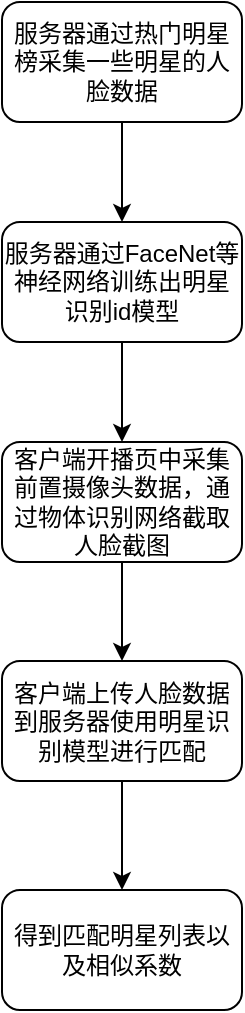 <mxfile version="16.5.6" type="github" pages="3">
  <diagram id="hFA5m3MKP3rRqHJ6pxQ6" name="Page-1">
    <mxGraphModel dx="1422" dy="761" grid="0" gridSize="10" guides="1" tooltips="1" connect="1" arrows="1" fold="1" page="1" pageScale="1" pageWidth="1169" pageHeight="827" math="0" shadow="0">
      <root>
        <mxCell id="0" />
        <mxCell id="1" parent="0" />
        <mxCell id="bk4jM8zIOuM2MzvCMT-Z-3" style="edgeStyle=orthogonalEdgeStyle;rounded=0;orthogonalLoop=1;jettySize=auto;html=1;exitX=0.5;exitY=1;exitDx=0;exitDy=0;" edge="1" parent="1" source="bk4jM8zIOuM2MzvCMT-Z-1" target="bk4jM8zIOuM2MzvCMT-Z-2">
          <mxGeometry relative="1" as="geometry" />
        </mxCell>
        <mxCell id="bk4jM8zIOuM2MzvCMT-Z-1" value="服务器通过热门明星榜采集一些明星的人脸数据" style="rounded=1;whiteSpace=wrap;html=1;" vertex="1" parent="1">
          <mxGeometry x="490" y="54" width="120" height="60" as="geometry" />
        </mxCell>
        <mxCell id="bk4jM8zIOuM2MzvCMT-Z-5" style="edgeStyle=orthogonalEdgeStyle;rounded=0;orthogonalLoop=1;jettySize=auto;html=1;exitX=0.5;exitY=1;exitDx=0;exitDy=0;" edge="1" parent="1" source="bk4jM8zIOuM2MzvCMT-Z-2" target="bk4jM8zIOuM2MzvCMT-Z-4">
          <mxGeometry relative="1" as="geometry" />
        </mxCell>
        <mxCell id="bk4jM8zIOuM2MzvCMT-Z-2" value="服务器通过FaceNet等神经网络训练出明星识别id模型" style="rounded=1;whiteSpace=wrap;html=1;" vertex="1" parent="1">
          <mxGeometry x="490" y="164" width="120" height="60" as="geometry" />
        </mxCell>
        <mxCell id="bk4jM8zIOuM2MzvCMT-Z-7" style="edgeStyle=orthogonalEdgeStyle;rounded=0;orthogonalLoop=1;jettySize=auto;html=1;exitX=0.5;exitY=1;exitDx=0;exitDy=0;" edge="1" parent="1" source="bk4jM8zIOuM2MzvCMT-Z-4" target="bk4jM8zIOuM2MzvCMT-Z-6">
          <mxGeometry relative="1" as="geometry" />
        </mxCell>
        <mxCell id="bk4jM8zIOuM2MzvCMT-Z-4" value="客户端开播页中采集前置摄像头数据，通过物体识别网络截取人脸截图" style="rounded=1;whiteSpace=wrap;html=1;" vertex="1" parent="1">
          <mxGeometry x="490" y="274" width="120" height="60" as="geometry" />
        </mxCell>
        <mxCell id="bk4jM8zIOuM2MzvCMT-Z-9" style="edgeStyle=orthogonalEdgeStyle;rounded=0;orthogonalLoop=1;jettySize=auto;html=1;exitX=0.5;exitY=1;exitDx=0;exitDy=0;entryX=0.5;entryY=0;entryDx=0;entryDy=0;" edge="1" parent="1" source="bk4jM8zIOuM2MzvCMT-Z-6" target="bk4jM8zIOuM2MzvCMT-Z-8">
          <mxGeometry relative="1" as="geometry" />
        </mxCell>
        <mxCell id="bk4jM8zIOuM2MzvCMT-Z-6" value="客户端上传人脸数据到服务器使用明星识别模型进行匹配" style="rounded=1;whiteSpace=wrap;html=1;" vertex="1" parent="1">
          <mxGeometry x="490" y="383.5" width="120" height="60" as="geometry" />
        </mxCell>
        <mxCell id="bk4jM8zIOuM2MzvCMT-Z-8" value="得到匹配明星列表以及相似系数" style="rounded=1;whiteSpace=wrap;html=1;" vertex="1" parent="1">
          <mxGeometry x="490" y="498" width="120" height="60" as="geometry" />
        </mxCell>
      </root>
    </mxGraphModel>
  </diagram>
  <diagram id="PjvcEB0g0XzV-J7c1r4Q" name="Page-2">
    <mxGraphModel dx="1422" dy="705" grid="0" gridSize="10" guides="1" tooltips="1" connect="1" arrows="1" fold="1" page="1" pageScale="1" pageWidth="1169" pageHeight="827" math="0" shadow="0">
      <root>
        <mxCell id="a3xDnKr9W6o3GTckTl9p-0" />
        <mxCell id="a3xDnKr9W6o3GTckTl9p-1" parent="a3xDnKr9W6o3GTckTl9p-0" />
        <mxCell id="-n30O4Ct67S6GFF_8Txn-0" style="edgeStyle=orthogonalEdgeStyle;rounded=0;orthogonalLoop=1;jettySize=auto;html=1;exitX=0.5;exitY=1;exitDx=0;exitDy=0;" edge="1" parent="a3xDnKr9W6o3GTckTl9p-1" source="-n30O4Ct67S6GFF_8Txn-1" target="-n30O4Ct67S6GFF_8Txn-3">
          <mxGeometry relative="1" as="geometry" />
        </mxCell>
        <mxCell id="-n30O4Ct67S6GFF_8Txn-1" value="服务器通过热门歌手榜的歌曲采集一些歌手的声音数据" style="rounded=1;whiteSpace=wrap;html=1;" vertex="1" parent="a3xDnKr9W6o3GTckTl9p-1">
          <mxGeometry x="490" y="54" width="120" height="60" as="geometry" />
        </mxCell>
        <mxCell id="-n30O4Ct67S6GFF_8Txn-2" style="edgeStyle=orthogonalEdgeStyle;rounded=0;orthogonalLoop=1;jettySize=auto;html=1;exitX=0.5;exitY=1;exitDx=0;exitDy=0;" edge="1" parent="a3xDnKr9W6o3GTckTl9p-1" source="-n30O4Ct67S6GFF_8Txn-3" target="-n30O4Ct67S6GFF_8Txn-5">
          <mxGeometry relative="1" as="geometry" />
        </mxCell>
        <mxCell id="-n30O4Ct67S6GFF_8Txn-3" value="服务器通过声音id神经网络训练出歌手的识别id模型" style="rounded=1;whiteSpace=wrap;html=1;" vertex="1" parent="a3xDnKr9W6o3GTckTl9p-1">
          <mxGeometry x="490" y="164" width="120" height="60" as="geometry" />
        </mxCell>
        <mxCell id="-n30O4Ct67S6GFF_8Txn-4" style="edgeStyle=orthogonalEdgeStyle;rounded=0;orthogonalLoop=1;jettySize=auto;html=1;exitX=0.5;exitY=1;exitDx=0;exitDy=0;" edge="1" parent="a3xDnKr9W6o3GTckTl9p-1" source="-n30O4Ct67S6GFF_8Txn-5" target="-n30O4Ct67S6GFF_8Txn-7">
          <mxGeometry relative="1" as="geometry" />
        </mxCell>
        <mxCell id="-n30O4Ct67S6GFF_8Txn-5" value="客户端开播页中采集用户上麦或者语音" style="rounded=1;whiteSpace=wrap;html=1;" vertex="1" parent="a3xDnKr9W6o3GTckTl9p-1">
          <mxGeometry x="490" y="274" width="120" height="60" as="geometry" />
        </mxCell>
        <mxCell id="-n30O4Ct67S6GFF_8Txn-6" style="edgeStyle=orthogonalEdgeStyle;rounded=0;orthogonalLoop=1;jettySize=auto;html=1;exitX=0.5;exitY=1;exitDx=0;exitDy=0;entryX=0.5;entryY=0;entryDx=0;entryDy=0;" edge="1" parent="a3xDnKr9W6o3GTckTl9p-1" source="-n30O4Ct67S6GFF_8Txn-7" target="-n30O4Ct67S6GFF_8Txn-8">
          <mxGeometry relative="1" as="geometry" />
        </mxCell>
        <mxCell id="-n30O4Ct67S6GFF_8Txn-7" value="客户端上传用户语音数据到服务器使用歌手i识别模型进行匹配" style="rounded=1;whiteSpace=wrap;html=1;" vertex="1" parent="a3xDnKr9W6o3GTckTl9p-1">
          <mxGeometry x="490" y="383.5" width="120" height="60" as="geometry" />
        </mxCell>
        <mxCell id="-n30O4Ct67S6GFF_8Txn-8" value="得到匹配歌手列表以及相似系数" style="rounded=1;whiteSpace=wrap;html=1;" vertex="1" parent="a3xDnKr9W6o3GTckTl9p-1">
          <mxGeometry x="490" y="498" width="120" height="60" as="geometry" />
        </mxCell>
      </root>
    </mxGraphModel>
  </diagram>
  <diagram id="bH2ufwe8EKfMqelxnTC8" name="Page-3">
    <mxGraphModel dx="1422" dy="705" grid="0" gridSize="10" guides="1" tooltips="1" connect="1" arrows="1" fold="1" page="1" pageScale="1" pageWidth="1169" pageHeight="827" math="0" shadow="0">
      <root>
        <mxCell id="cMxHRg4FrJ7R7kZyLCFy-0" />
        <mxCell id="cMxHRg4FrJ7R7kZyLCFy-1" parent="cMxHRg4FrJ7R7kZyLCFy-0" />
      </root>
    </mxGraphModel>
  </diagram>
</mxfile>
